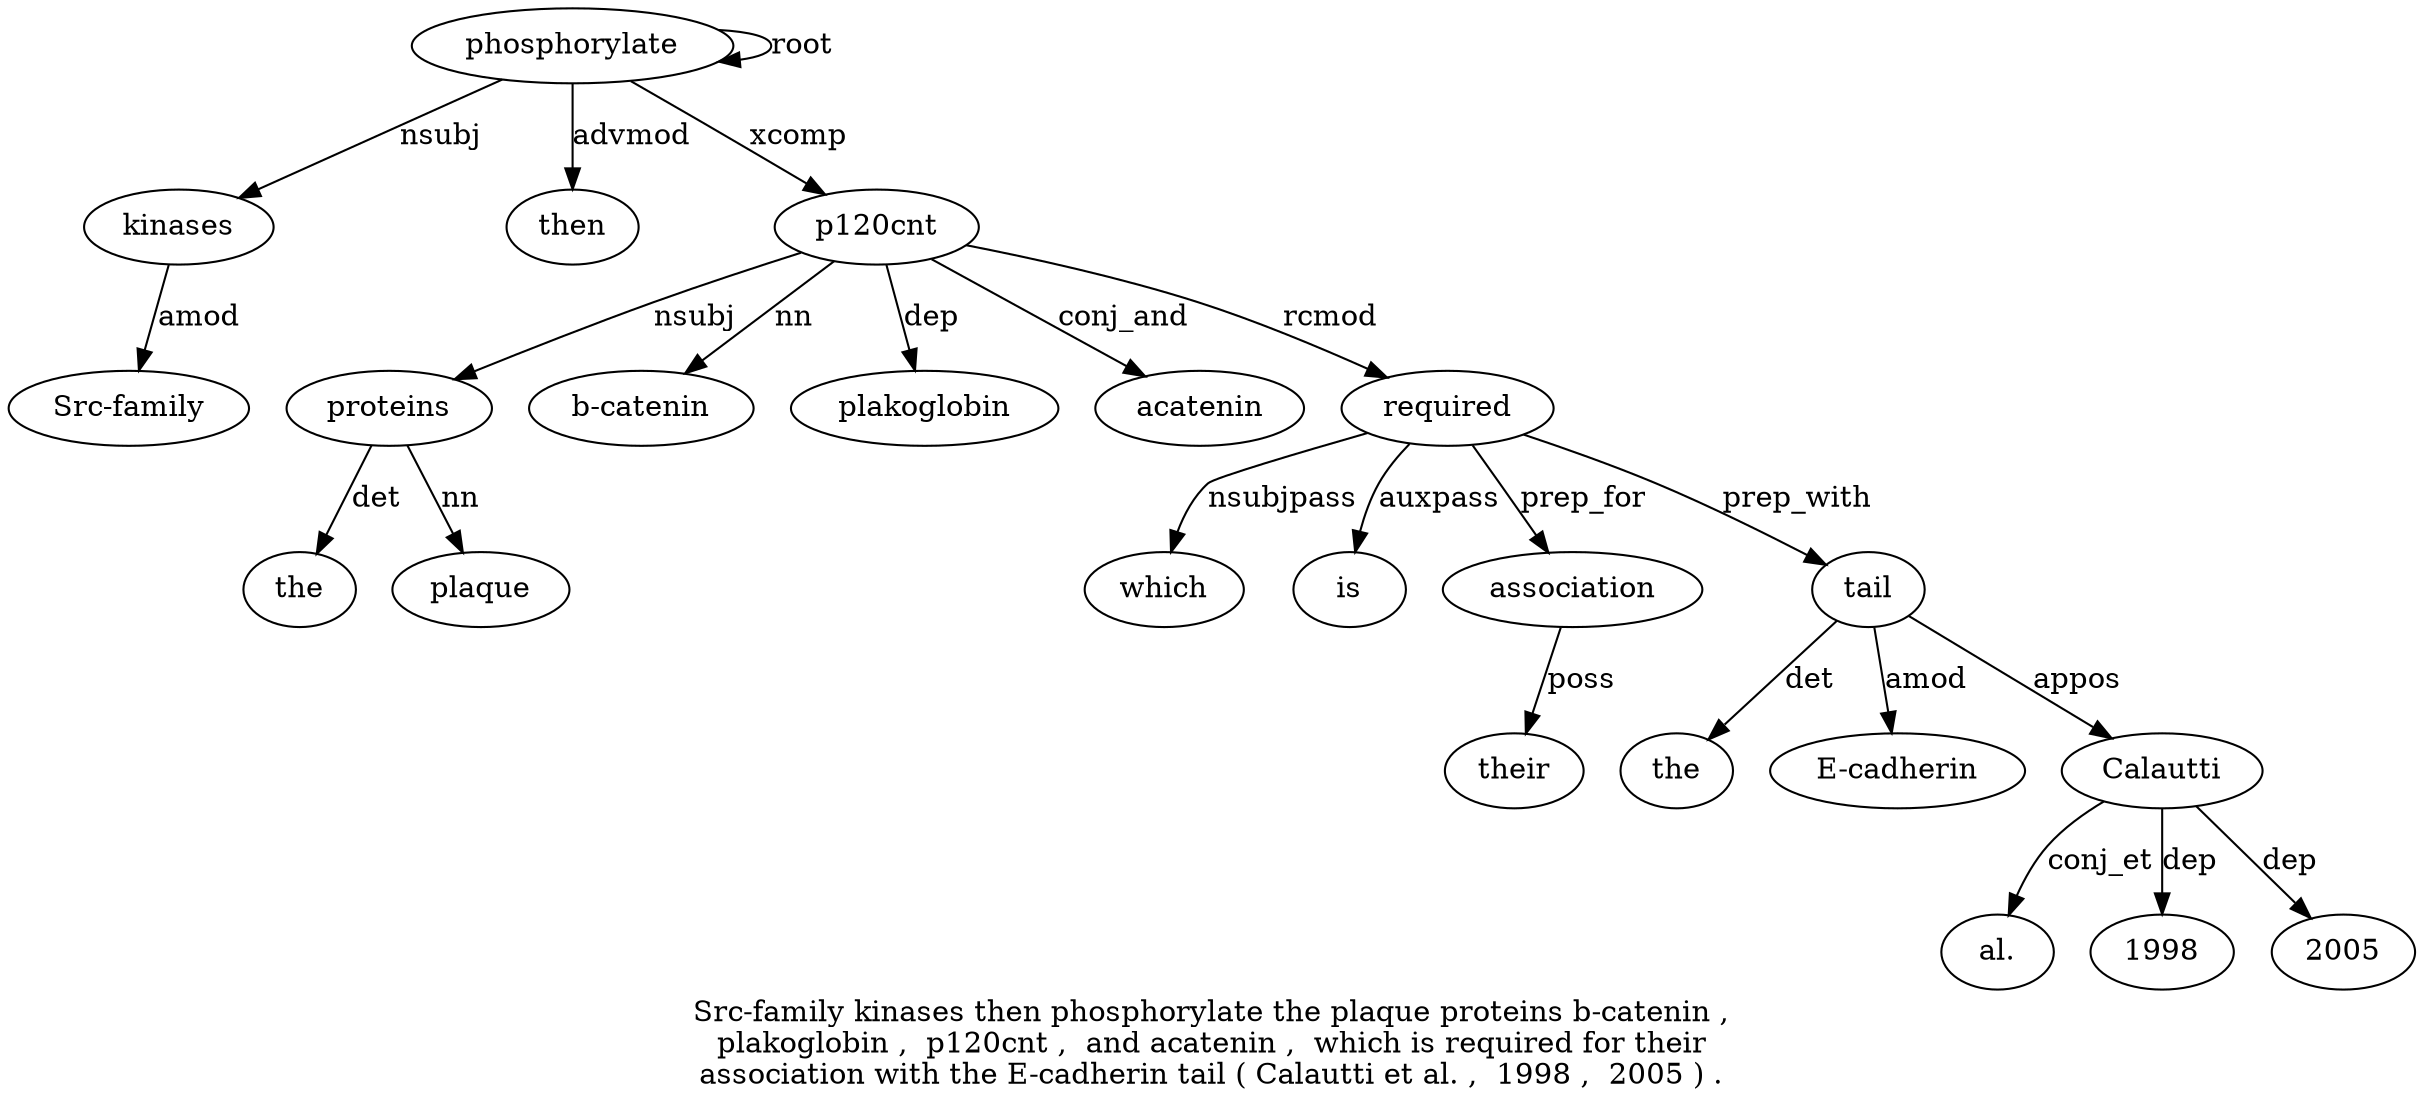 digraph "Src-family kinases then phosphorylate the plaque proteins b-catenin ,  plakoglobin ,  p120cnt ,  and acatenin ,  which is required for their association with the E-cadherin tail ( Calautti et al. ,  1998 ,  2005 ) ." {
label="Src-family kinases then phosphorylate the plaque proteins b-catenin ,
plakoglobin ,  p120cnt ,  and acatenin ,  which is required for their
association with the E-cadherin tail ( Calautti et al. ,  1998 ,  2005 ) .";
kinases2 [style=filled, fillcolor=white, label=kinases];
"Src-family1" [style=filled, fillcolor=white, label="Src-family"];
kinases2 -> "Src-family1"  [label=amod];
phosphorylate4 [style=filled, fillcolor=white, label=phosphorylate];
phosphorylate4 -> kinases2  [label=nsubj];
then3 [style=filled, fillcolor=white, label=then];
phosphorylate4 -> then3  [label=advmod];
phosphorylate4 -> phosphorylate4  [label=root];
proteins7 [style=filled, fillcolor=white, label=proteins];
the5 [style=filled, fillcolor=white, label=the];
proteins7 -> the5  [label=det];
plaque6 [style=filled, fillcolor=white, label=plaque];
proteins7 -> plaque6  [label=nn];
p120cnt [style=filled, fillcolor=white, label=p120cnt];
p120cnt -> proteins7  [label=nsubj];
"b-catenin8" [style=filled, fillcolor=white, label="b-catenin"];
p120cnt -> "b-catenin8"  [label=nn];
plakoglobin10 [style=filled, fillcolor=white, label=plakoglobin];
p120cnt -> plakoglobin10  [label=dep];
phosphorylate4 -> p120cnt  [label=xcomp];
acatenin15 [style=filled, fillcolor=white, label=acatenin];
p120cnt -> acatenin15  [label=conj_and];
required19 [style=filled, fillcolor=white, label=required];
which17 [style=filled, fillcolor=white, label=which];
required19 -> which17  [label=nsubjpass];
is18 [style=filled, fillcolor=white, label=is];
required19 -> is18  [label=auxpass];
p120cnt -> required19  [label=rcmod];
association22 [style=filled, fillcolor=white, label=association];
their21 [style=filled, fillcolor=white, label=their];
association22 -> their21  [label=poss];
required19 -> association22  [label=prep_for];
tail26 [style=filled, fillcolor=white, label=tail];
the24 [style=filled, fillcolor=white, label=the];
tail26 -> the24  [label=det];
"E-cadherin25" [style=filled, fillcolor=white, label="E-cadherin"];
tail26 -> "E-cadherin25"  [label=amod];
required19 -> tail26  [label=prep_with];
Calautti28 [style=filled, fillcolor=white, label=Calautti];
tail26 -> Calautti28  [label=appos];
"al.30" [style=filled, fillcolor=white, label="al."];
Calautti28 -> "al.30"  [label=conj_et];
199832 [style=filled, fillcolor=white, label=1998];
Calautti28 -> 199832  [label=dep];
200534 [style=filled, fillcolor=white, label=2005];
Calautti28 -> 200534  [label=dep];
}

